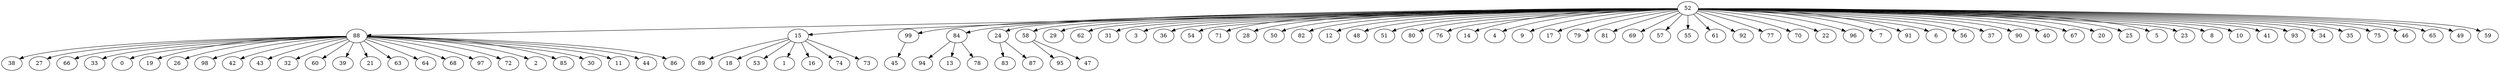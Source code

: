 digraph my_graph {
52 [label=52]
88 [label=88]
15 [label=15]
99 [label=99]
84 [label=84]
24 [label=24]
58 [label=58]
29 [label=29]
62 [label=62]
31 [label=31]
3 [label=3]
36 [label=36]
54 [label=54]
71 [label=71]
28 [label=28]
50 [label=50]
82 [label=82]
12 [label=12]
48 [label=48]
51 [label=51]
80 [label=80]
76 [label=76]
14 [label=14]
4 [label=4]
9 [label=9]
17 [label=17]
79 [label=79]
81 [label=81]
69 [label=69]
57 [label=57]
55 [label=55]
61 [label=61]
92 [label=92]
77 [label=77]
70 [label=70]
22 [label=22]
96 [label=96]
7 [label=7]
91 [label=91]
6 [label=6]
56 [label=56]
37 [label=37]
90 [label=90]
40 [label=40]
67 [label=67]
20 [label=20]
25 [label=25]
5 [label=5]
23 [label=23]
8 [label=8]
10 [label=10]
41 [label=41]
93 [label=93]
34 [label=34]
35 [label=35]
75 [label=75]
46 [label=46]
65 [label=65]
49 [label=49]
59 [label=59]
38 [label=38]
27 [label=27]
66 [label=66]
33 [label=33]
0 [label=0]
19 [label=19]
26 [label=26]
98 [label=98]
42 [label=42]
43 [label=43]
32 [label=32]
60 [label=60]
39 [label=39]
21 [label=21]
63 [label=63]
64 [label=64]
68 [label=68]
97 [label=97]
72 [label=72]
2 [label=2]
85 [label=85]
30 [label=30]
11 [label=11]
44 [label=44]
86 [label=86]
89 [label=89]
18 [label=18]
53 [label=53]
1 [label=1]
16 [label=16]
74 [label=74]
73 [label=73]
45 [label=45]
94 [label=94]
13 [label=13]
78 [label=78]
83 [label=83]
87 [label=87]
95 [label=95]
47 [label=47]
52->88
52->15
52->99
52->84
52->24
52->58
52->29
52->62
52->31
52->3
52->36
52->54
52->71
52->28
52->50
52->82
52->12
52->48
52->51
52->80
52->76
52->14
52->4
52->9
52->17
52->79
52->81
52->69
52->57
52->55
52->61
52->92
52->77
52->70
52->22
52->96
52->7
52->91
52->6
52->56
52->37
52->90
52->40
52->67
52->20
52->25
52->5
52->23
52->8
52->10
52->41
52->93
52->34
52->35
52->75
52->46
52->65
52->49
52->59
88->38
88->27
88->66
88->33
88->0
88->19
88->26
88->98
88->42
88->43
88->32
88->60
88->39
88->21
88->63
88->64
88->68
88->97
88->72
88->2
88->85
88->30
88->11
88->44
88->86
15->89
15->18
15->53
15->1
15->16
15->74
15->73
99->45
84->94
84->13
84->78
24->83
24->87
58->95
58->47
}